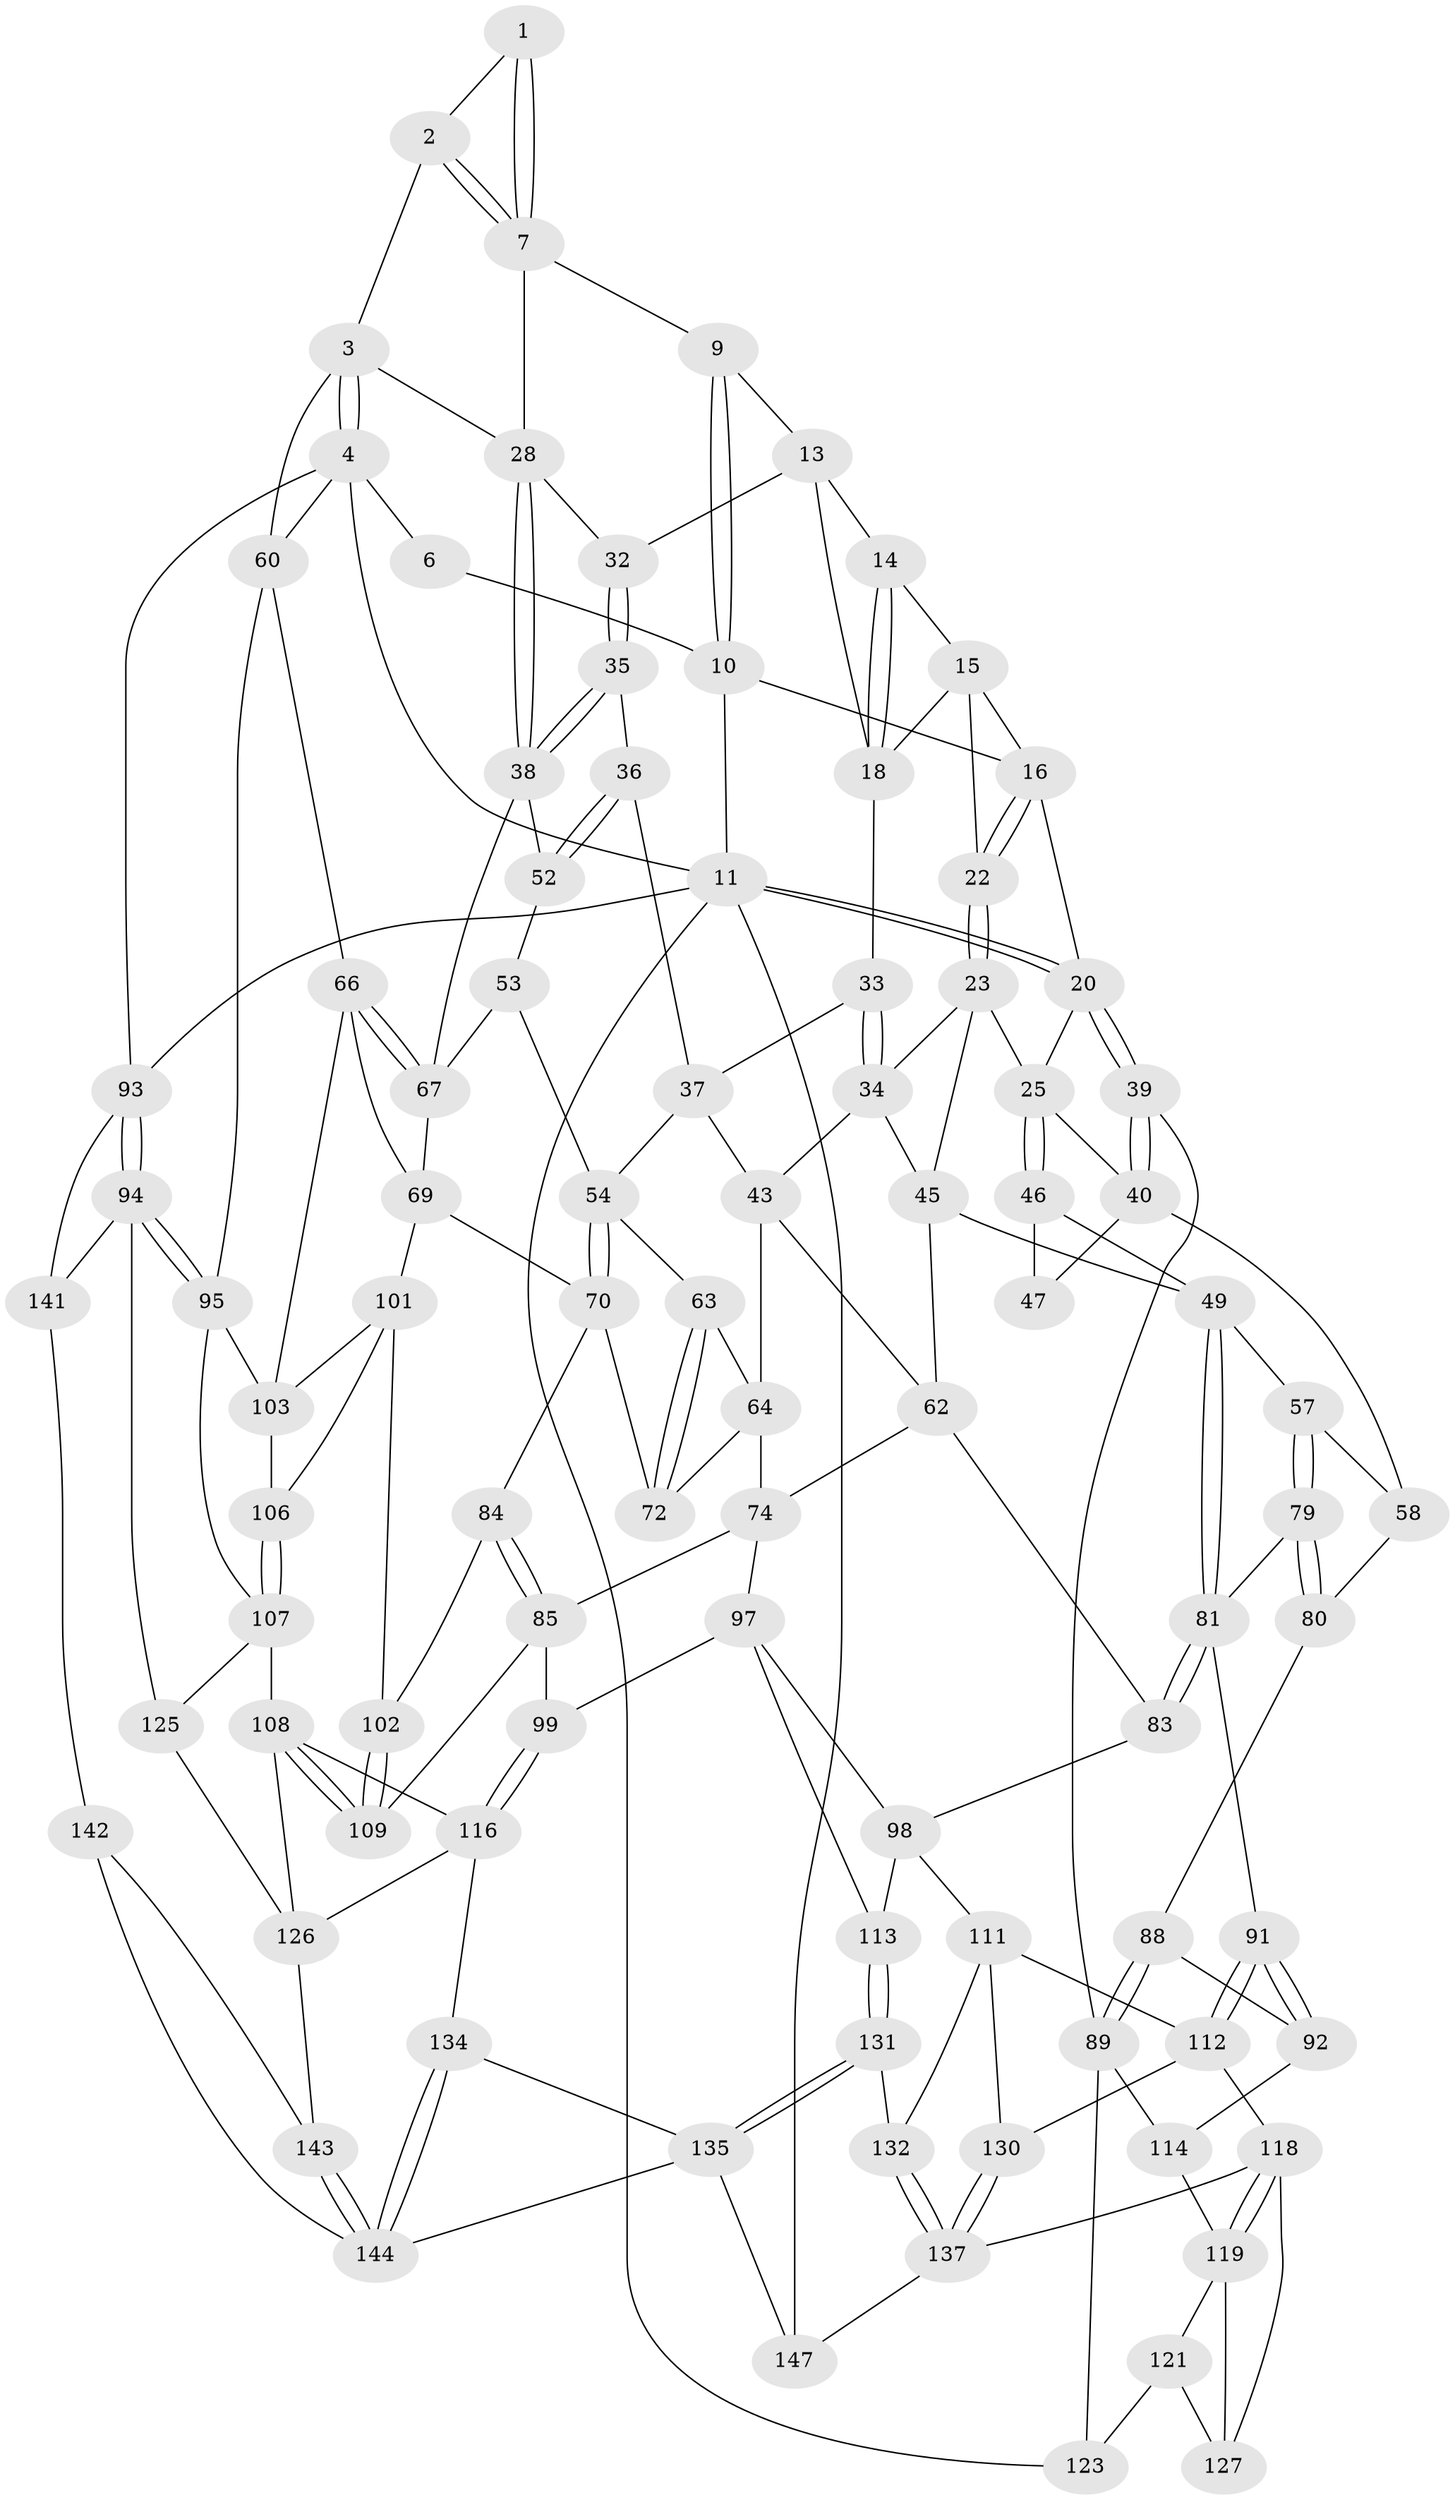 // Generated by graph-tools (version 1.1) at 2025/52/02/27/25 19:52:36]
// undirected, 94 vertices, 206 edges
graph export_dot {
graph [start="1"]
  node [color=gray90,style=filled];
  1 [pos="+0.7982771559738996+0"];
  2 [pos="+0.907988307280247+0.09019018906307397"];
  3 [pos="+0.9235594935030833+0.09892726776319577",super="+27"];
  4 [pos="+1+0",super="+5"];
  6 [pos="+0.7925973279385536+0"];
  7 [pos="+0.8011744122796608+0.13951465548968223",super="+8"];
  9 [pos="+0.6586647209071146+0.042790187838830755"];
  10 [pos="+0.6809373596300647+0",super="+12"];
  11 [pos="+0+0",super="+145"];
  13 [pos="+0.6240089176327024+0.105768530132154",super="+30"];
  14 [pos="+0.563880386579493+0.10072661947062655"];
  15 [pos="+0.460736495285005+0.06037351819674174",super="+19"];
  16 [pos="+0.3297736202404117+0",super="+17"];
  18 [pos="+0.4877171714597799+0.18131210383818983",super="+31"];
  20 [pos="+0+0",super="+21"];
  22 [pos="+0.3617192568948269+0.18654361371444547"];
  23 [pos="+0.3348643310229425+0.25780856373172545",super="+24"];
  25 [pos="+0.32454942268150283+0.26384365599985804",super="+26"];
  28 [pos="+0.8673280036105907+0.3090118896363989",super="+29"];
  32 [pos="+0.6628235352414386+0.20445707162864551"];
  33 [pos="+0.5081056575559567+0.2626919468395552"];
  34 [pos="+0.4505625702970585+0.288193283658683",super="+44"];
  35 [pos="+0.6527789016582195+0.2515672758746495"];
  36 [pos="+0.6282534246373883+0.29283878522154455"];
  37 [pos="+0.5363443590999153+0.2805567327759827",super="+42"];
  38 [pos="+0.8638134867270578+0.3135307112181301",super="+56"];
  39 [pos="+0+0.3280389053559197"];
  40 [pos="+0+0.32919152678445734",super="+41"];
  43 [pos="+0.5219540396906412+0.3972715707438235",super="+61"];
  45 [pos="+0.397151453858625+0.42660964299676274",super="+48"];
  46 [pos="+0.3236731853564034+0.26545205535868827",super="+51"];
  47 [pos="+0.19497165193956026+0.3376987645442021"];
  49 [pos="+0.28097350716291897+0.4687695075391946",super="+50"];
  52 [pos="+0.6489186485578683+0.3494510908368021"];
  53 [pos="+0.6440338058410555+0.37482759531244847"];
  54 [pos="+0.61097226048319+0.4011441413150705",super="+55"];
  57 [pos="+0.15767539845708162+0.44265702975823695"];
  58 [pos="+0.12044102190312052+0.4368725415811647",super="+59"];
  60 [pos="+1+0.31203084066312153",super="+65"];
  62 [pos="+0.40796099687250836+0.4863534631175671",super="+76"];
  63 [pos="+0.5782038314237613+0.4640569558270603"];
  64 [pos="+0.5231621254734463+0.4616799029737613",super="+73"];
  66 [pos="+0.8650928623310853+0.5164306804013176",super="+77"];
  67 [pos="+0.8552146544905781+0.3324419686360707",super="+68"];
  69 [pos="+0.7149768371572951+0.5023797550710827",super="+78"];
  70 [pos="+0.6548075401674891+0.5473855579116305",super="+71"];
  72 [pos="+0.5868458825002657+0.5180676763091526"];
  74 [pos="+0.48883863810080036+0.5484026140692878",super="+75"];
  79 [pos="+0.1758327168254232+0.5743738844864776"];
  80 [pos="+0.1275345043362976+0.5525162449521832",super="+87"];
  81 [pos="+0.2450408469724997+0.6222144132744677",super="+82"];
  83 [pos="+0.33732045627550833+0.6159706304230449"];
  84 [pos="+0.649008973896077+0.5826774947797576"];
  85 [pos="+0.6323733388481672+0.6344803880937702",super="+86"];
  88 [pos="+0.06510264816999138+0.57023702274782"];
  89 [pos="+0+0.6679765051842604",super="+90"];
  91 [pos="+0.2339537939635895+0.6429087671229358"];
  92 [pos="+0.1074578659938261+0.6514818117435374"];
  93 [pos="+1+1"];
  94 [pos="+1+1",super="+140"];
  95 [pos="+1+0.9451659160899157",super="+96"];
  97 [pos="+0.4516818573461528+0.6242961768095312",super="+100"];
  98 [pos="+0.4097216594801501+0.649370037497982",super="+110"];
  99 [pos="+0.5791320447390901+0.719070293267091"];
  101 [pos="+0.8438958882783821+0.5529222084836585",super="+105"];
  102 [pos="+0.7560577691997594+0.6072656268151341"];
  103 [pos="+1+0.7943623670729635",super="+104"];
  106 [pos="+0.8060063844322639+0.6934134142295679"];
  107 [pos="+0.8005062447427661+0.6996777835213439",super="+124"];
  108 [pos="+0.7704039743697112+0.7102834089197925",super="+115"];
  109 [pos="+0.735171612411687+0.6729686449560874"];
  111 [pos="+0.3881214996441942+0.7438491233851569",super="+129"];
  112 [pos="+0.23862927432125638+0.677318305270368",super="+117"];
  113 [pos="+0.5138782837724563+0.748448286804181"];
  114 [pos="+0.06501418412166665+0.6892455857793889"];
  116 [pos="+0.6274365090683661+0.7826276339320825",super="+133"];
  118 [pos="+0.172677372421673+0.8047338363899336",super="+136"];
  119 [pos="+0.11818734151102833+0.7737729634471123",super="+120"];
  121 [pos="+0.027405067418968084+0.7680303901466398",super="+122"];
  123 [pos="+0+0.9118145410279626"];
  125 [pos="+0.8180674670792534+0.838507078381177"];
  126 [pos="+0.7830981728797711+0.8192871146665829",super="+139"];
  127 [pos="+0.08061228355972205+0.7827348006106833",super="+128"];
  130 [pos="+0.2938398843253738+0.805539815393868"];
  131 [pos="+0.4595488366247397+0.8875681000803715"];
  132 [pos="+0.37374666627644+0.8447764863228915"];
  134 [pos="+0.5371842407695316+0.903678797571811"];
  135 [pos="+0.47159661094936195+0.9062865020406098",super="+146"];
  137 [pos="+0.2245005390289482+1",super="+138"];
  141 [pos="+0.742838736463721+0.9438552580679417",super="+150"];
  142 [pos="+0.6882034436707595+0.9165566627720877",super="+148"];
  143 [pos="+0.686508814409362+0.9148249452714542"];
  144 [pos="+0.5935329523227227+0.9831241871087596",super="+149"];
  147 [pos="+0.25695369879087715+1"];
  1 -- 2;
  1 -- 7;
  1 -- 7;
  2 -- 3;
  2 -- 7;
  2 -- 7;
  3 -- 4;
  3 -- 4;
  3 -- 28;
  3 -- 60;
  4 -- 60;
  4 -- 11;
  4 -- 93;
  4 -- 6;
  6 -- 10;
  7 -- 9;
  7 -- 28;
  9 -- 10;
  9 -- 10;
  9 -- 13;
  10 -- 16;
  10 -- 11;
  11 -- 20;
  11 -- 20;
  11 -- 123;
  11 -- 147;
  11 -- 93;
  13 -- 14;
  13 -- 32;
  13 -- 18;
  14 -- 15;
  14 -- 18;
  14 -- 18;
  15 -- 16;
  15 -- 18;
  15 -- 22;
  16 -- 22;
  16 -- 22;
  16 -- 20;
  18 -- 33;
  20 -- 39;
  20 -- 39;
  20 -- 25;
  22 -- 23;
  22 -- 23;
  23 -- 34;
  23 -- 25;
  23 -- 45;
  25 -- 46;
  25 -- 46;
  25 -- 40;
  28 -- 38;
  28 -- 38;
  28 -- 32;
  32 -- 35;
  32 -- 35;
  33 -- 34;
  33 -- 34;
  33 -- 37;
  34 -- 43;
  34 -- 45;
  35 -- 36;
  35 -- 38;
  35 -- 38;
  36 -- 37;
  36 -- 52;
  36 -- 52;
  37 -- 43;
  37 -- 54;
  38 -- 67;
  38 -- 52;
  39 -- 40;
  39 -- 40;
  39 -- 89;
  40 -- 47;
  40 -- 58;
  43 -- 64;
  43 -- 62;
  45 -- 49;
  45 -- 62;
  46 -- 47 [weight=2];
  46 -- 49;
  49 -- 81;
  49 -- 81;
  49 -- 57;
  52 -- 53;
  53 -- 54;
  53 -- 67;
  54 -- 70;
  54 -- 70;
  54 -- 63;
  57 -- 58;
  57 -- 79;
  57 -- 79;
  58 -- 80 [weight=2];
  60 -- 66;
  60 -- 95;
  62 -- 83;
  62 -- 74;
  63 -- 64;
  63 -- 72;
  63 -- 72;
  64 -- 74;
  64 -- 72;
  66 -- 67;
  66 -- 67;
  66 -- 69;
  66 -- 103;
  67 -- 69;
  69 -- 70;
  69 -- 101;
  70 -- 72;
  70 -- 84;
  74 -- 85;
  74 -- 97;
  79 -- 80;
  79 -- 80;
  79 -- 81;
  80 -- 88;
  81 -- 83;
  81 -- 83;
  81 -- 91;
  83 -- 98;
  84 -- 85;
  84 -- 85;
  84 -- 102;
  85 -- 109;
  85 -- 99;
  88 -- 89;
  88 -- 89;
  88 -- 92;
  89 -- 114;
  89 -- 123;
  91 -- 92;
  91 -- 92;
  91 -- 112;
  91 -- 112;
  92 -- 114;
  93 -- 94;
  93 -- 94;
  93 -- 141;
  94 -- 95;
  94 -- 95;
  94 -- 125;
  94 -- 141;
  95 -- 103;
  95 -- 107;
  97 -- 98;
  97 -- 99;
  97 -- 113;
  98 -- 113;
  98 -- 111;
  99 -- 116;
  99 -- 116;
  101 -- 102;
  101 -- 106;
  101 -- 103;
  102 -- 109;
  102 -- 109;
  103 -- 106;
  106 -- 107;
  106 -- 107;
  107 -- 108;
  107 -- 125;
  108 -- 109;
  108 -- 109;
  108 -- 116;
  108 -- 126;
  111 -- 112;
  111 -- 130;
  111 -- 132;
  112 -- 130;
  112 -- 118;
  113 -- 131;
  113 -- 131;
  114 -- 119;
  116 -- 134;
  116 -- 126;
  118 -- 119;
  118 -- 119;
  118 -- 137;
  118 -- 127;
  119 -- 127;
  119 -- 121;
  121 -- 127 [weight=2];
  121 -- 123;
  125 -- 126;
  126 -- 143;
  130 -- 137;
  130 -- 137;
  131 -- 132;
  131 -- 135;
  131 -- 135;
  132 -- 137;
  132 -- 137;
  134 -- 135;
  134 -- 144;
  134 -- 144;
  135 -- 144;
  135 -- 147;
  137 -- 147;
  141 -- 142 [weight=2];
  142 -- 143;
  142 -- 144;
  143 -- 144;
  143 -- 144;
}
